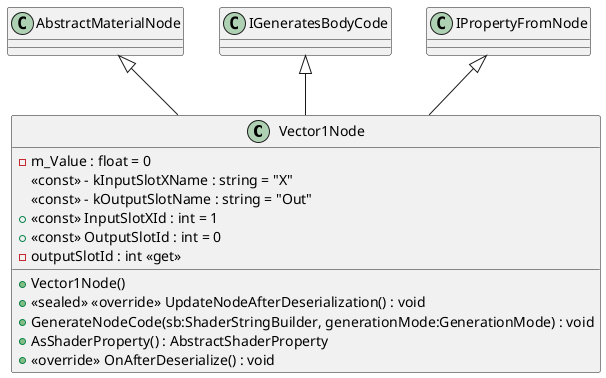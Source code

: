 @startuml
class Vector1Node {
    - m_Value : float = 0
    <<const>> - kInputSlotXName : string = "X"
    <<const>> - kOutputSlotName : string = "Out"
    + <<const>> InputSlotXId : int = 1
    + <<const>> OutputSlotId : int = 0
    + Vector1Node()
    + <<sealed>> <<override>> UpdateNodeAfterDeserialization() : void
    + GenerateNodeCode(sb:ShaderStringBuilder, generationMode:GenerationMode) : void
    + AsShaderProperty() : AbstractShaderProperty
    + <<override>> OnAfterDeserialize() : void
    - outputSlotId : int <<get>>
}
AbstractMaterialNode <|-- Vector1Node
IGeneratesBodyCode <|-- Vector1Node
IPropertyFromNode <|-- Vector1Node
@enduml
